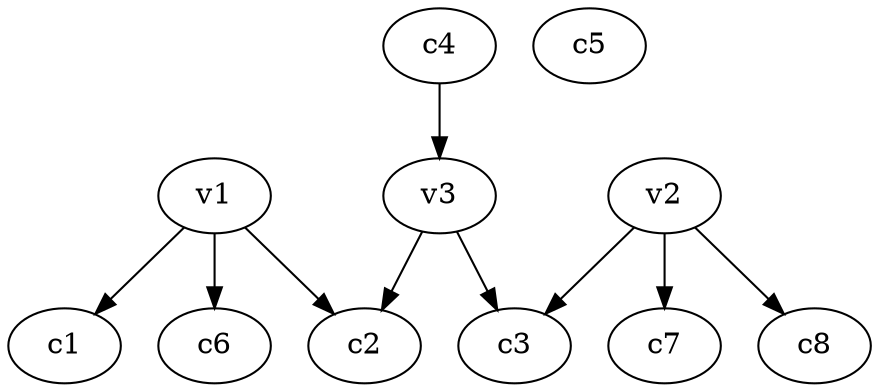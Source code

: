 strict digraph  {
c1;
c2;
c3;
c4;
c5;
c6;
c7;
c8;
v1;
v2;
v3;
c4 -> v3  [weight=1];
v1 -> c2  [weight=1];
v1 -> c1  [weight=1];
v1 -> c6  [weight=1];
v2 -> c7  [weight=1];
v2 -> c3  [weight=1];
v2 -> c8  [weight=1];
v3 -> c3  [weight=1];
v3 -> c2  [weight=1];
}
